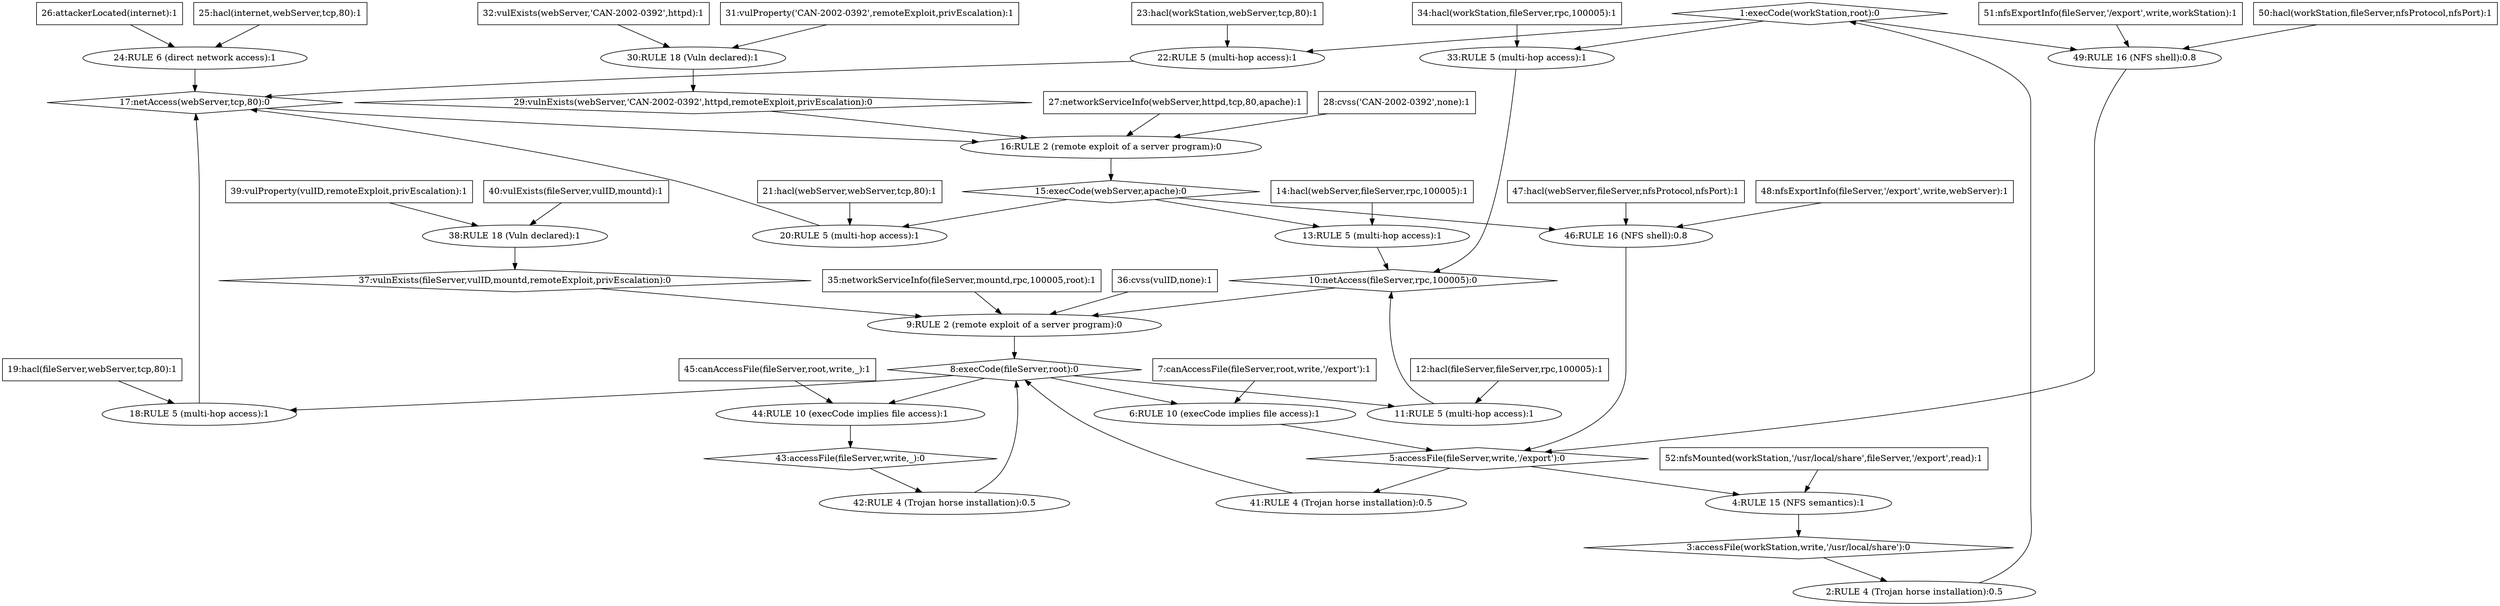 digraph G {
	1 [label="1:execCode(workStation,root):0",shape=diamond];
	2 [label="2:RULE 4 (Trojan horse installation):0.5",shape=ellipse];
	3 [label="3:accessFile(workStation,write,'/usr/local/share'):0",shape=diamond];
	4 [label="4:RULE 15 (NFS semantics):1",shape=ellipse];
	5 [label="5:accessFile(fileServer,write,'/export'):0",shape=diamond];
	6 [label="6:RULE 10 (execCode implies file access):1",shape=ellipse];
	7 [label="7:canAccessFile(fileServer,root,write,'/export'):1",shape=box];
	8 [label="8:execCode(fileServer,root):0",shape=diamond];
	9 [label="9:RULE 2 (remote exploit of a server program):0",shape=ellipse];
	10 [label="10:netAccess(fileServer,rpc,100005):0",shape=diamond];
	11 [label="11:RULE 5 (multi-hop access):1",shape=ellipse];
	12 [label="12:hacl(fileServer,fileServer,rpc,100005):1",shape=box];
	13 [label="13:RULE 5 (multi-hop access):1",shape=ellipse];
	14 [label="14:hacl(webServer,fileServer,rpc,100005):1",shape=box];
	15 [label="15:execCode(webServer,apache):0",shape=diamond];
	16 [label="16:RULE 2 (remote exploit of a server program):0",shape=ellipse];
	17 [label="17:netAccess(webServer,tcp,80):0",shape=diamond];
	18 [label="18:RULE 5 (multi-hop access):1",shape=ellipse];
	19 [label="19:hacl(fileServer,webServer,tcp,80):1",shape=box];
	20 [label="20:RULE 5 (multi-hop access):1",shape=ellipse];
	21 [label="21:hacl(webServer,webServer,tcp,80):1",shape=box];
	22 [label="22:RULE 5 (multi-hop access):1",shape=ellipse];
	23 [label="23:hacl(workStation,webServer,tcp,80):1",shape=box];
	24 [label="24:RULE 6 (direct network access):1",shape=ellipse];
	25 [label="25:hacl(internet,webServer,tcp,80):1",shape=box];
	26 [label="26:attackerLocated(internet):1",shape=box];
	27 [label="27:networkServiceInfo(webServer,httpd,tcp,80,apache):1",shape=box];
	28 [label="28:cvss('CAN-2002-0392',none):1",shape=box];
	29 [label="29:vulnExists(webServer,'CAN-2002-0392',httpd,remoteExploit,privEscalation):0",shape=diamond];
	30 [label="30:RULE 18 (Vuln declared):1",shape=ellipse];
	31 [label="31:vulProperty('CAN-2002-0392',remoteExploit,privEscalation):1",shape=box];
	32 [label="32:vulExists(webServer,'CAN-2002-0392',httpd):1",shape=box];
	33 [label="33:RULE 5 (multi-hop access):1",shape=ellipse];
	34 [label="34:hacl(workStation,fileServer,rpc,100005):1",shape=box];
	35 [label="35:networkServiceInfo(fileServer,mountd,rpc,100005,root):1",shape=box];
	36 [label="36:cvss(vulID,none):1",shape=box];
	37 [label="37:vulnExists(fileServer,vulID,mountd,remoteExploit,privEscalation):0",shape=diamond];
	38 [label="38:RULE 18 (Vuln declared):1",shape=ellipse];
	39 [label="39:vulProperty(vulID,remoteExploit,privEscalation):1",shape=box];
	40 [label="40:vulExists(fileServer,vulID,mountd):1",shape=box];
	41 [label="41:RULE 4 (Trojan horse installation):0.5",shape=ellipse];
	42 [label="42:RULE 4 (Trojan horse installation):0.5",shape=ellipse];
	43 [label="43:accessFile(fileServer,write,_):0",shape=diamond];
	44 [label="44:RULE 10 (execCode implies file access):1",shape=ellipse];
	45 [label="45:canAccessFile(fileServer,root,write,_):1",shape=box];
	46 [label="46:RULE 16 (NFS shell):0.8",shape=ellipse];
	47 [label="47:hacl(webServer,fileServer,nfsProtocol,nfsPort):1",shape=box];
	48 [label="48:nfsExportInfo(fileServer,'/export',write,webServer):1",shape=box];
	49 [label="49:RULE 16 (NFS shell):0.8",shape=ellipse];
	50 [label="50:hacl(workStation,fileServer,nfsProtocol,nfsPort):1",shape=box];
	51 [label="51:nfsExportInfo(fileServer,'/export',write,workStation):1",shape=box];
	52 [label="52:nfsMounted(workStation,'/usr/local/share',fileServer,'/export',read):1",shape=box];
	7 -> 	6;
	12 -> 	11;
	8 -> 	11;
	11 -> 	10;
	14 -> 	13;
	19 -> 	18;
	8 -> 	18;
	18 -> 	17;
	21 -> 	20;
	15 -> 	20;
	20 -> 	17;
	23 -> 	22;
	1 -> 	22;
	22 -> 	17;
	25 -> 	24;
	26 -> 	24;
	24 -> 	17;
	17 -> 	16;
	27 -> 	16;
	28 -> 	16;
	31 -> 	30;
	32 -> 	30;
	30 -> 	29;
	29 -> 	16;
	16 -> 	15;
	15 -> 	13;
	13 -> 	10;
	34 -> 	33;
	1 -> 	33;
	33 -> 	10;
	10 -> 	9;
	35 -> 	9;
	36 -> 	9;
	39 -> 	38;
	40 -> 	38;
	38 -> 	37;
	37 -> 	9;
	9 -> 	8;
	5 -> 	41;
	41 -> 	8;
	45 -> 	44;
	8 -> 	44;
	44 -> 	43;
	43 -> 	42;
	42 -> 	8;
	8 -> 	6;
	6 -> 	5;
	47 -> 	46;
	48 -> 	46;
	15 -> 	46;
	46 -> 	5;
	50 -> 	49;
	51 -> 	49;
	1 -> 	49;
	49 -> 	5;
	5 -> 	4;
	52 -> 	4;
	4 -> 	3;
	3 -> 	2;
	2 -> 	1;
}

